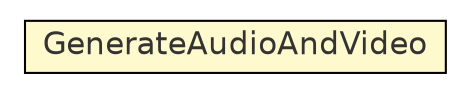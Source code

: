 #!/usr/local/bin/dot
#
# Class diagram 
# Generated by UmlGraph version 4.8 (http://www.spinellis.gr/sw/umlgraph)
#

digraph G {
	edge [fontname="Helvetica",fontsize=10,labelfontname="Helvetica",labelfontsize=10];
	node [fontname="Helvetica",fontsize=10,shape=plaintext];
	rankdir=LR;
	ranksep=1;
	// com.xuggle.mediatool.demos.GenerateAudioAndVideo
	c17468 [label=<<table border="0" cellborder="1" cellspacing="0" cellpadding="2" port="p" bgcolor="lemonChiffon" href="./GenerateAudioAndVideo.html">
		<tr><td><table border="0" cellspacing="0" cellpadding="1">
			<tr><td> GenerateAudioAndVideo </td></tr>
		</table></td></tr>
		</table>>, fontname="Helvetica", fontcolor="grey20", fontsize=15.0];
}

